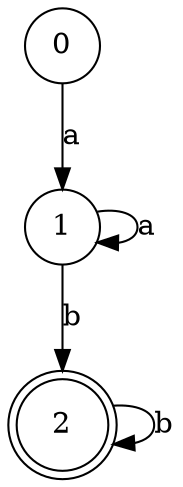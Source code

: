 digraph {
	graph [bb="0,0,68.75,221"];
	node [label="\N"];
	0	[height=0.5,
		pos="22,203",
		shape=circle,
		width=0.5];
	1	[height=0.5,
		pos="22,114.5",
		shape=circle,
		width=0.5];
	0 -> 1	[label=a,
		lp="25,158.75",
		pos="e,22,132.85 22,184.91 22,173.26 22,157.55 22,144.02"];
	1 -> 1	[label=a,
		lp="61,114.5",
		pos="e,38.664,106.72 38.664,122.28 48.625,124.01 58,121.41 58,114.5 58,110.39 54.695,107.81 49.925,106.75"];
	2	[height=0.61111,
		pos="22,22",
		shape=doublecircle,
		width=0.61111];
	1 -> 2	[label=b,
		lp="25.375,70.25",
		pos="e,22,44.218 22,96.051 22,84.609 22,69.297 22,55.647"];
	2 -> 2	[label=b,
		lp="65.375,22",
		pos="e,42.581,13.22 42.581,30.78 52.845,31.994 62,29.068 62,22 62,17.803 58.772,15.067 54.002,13.79"];
}
